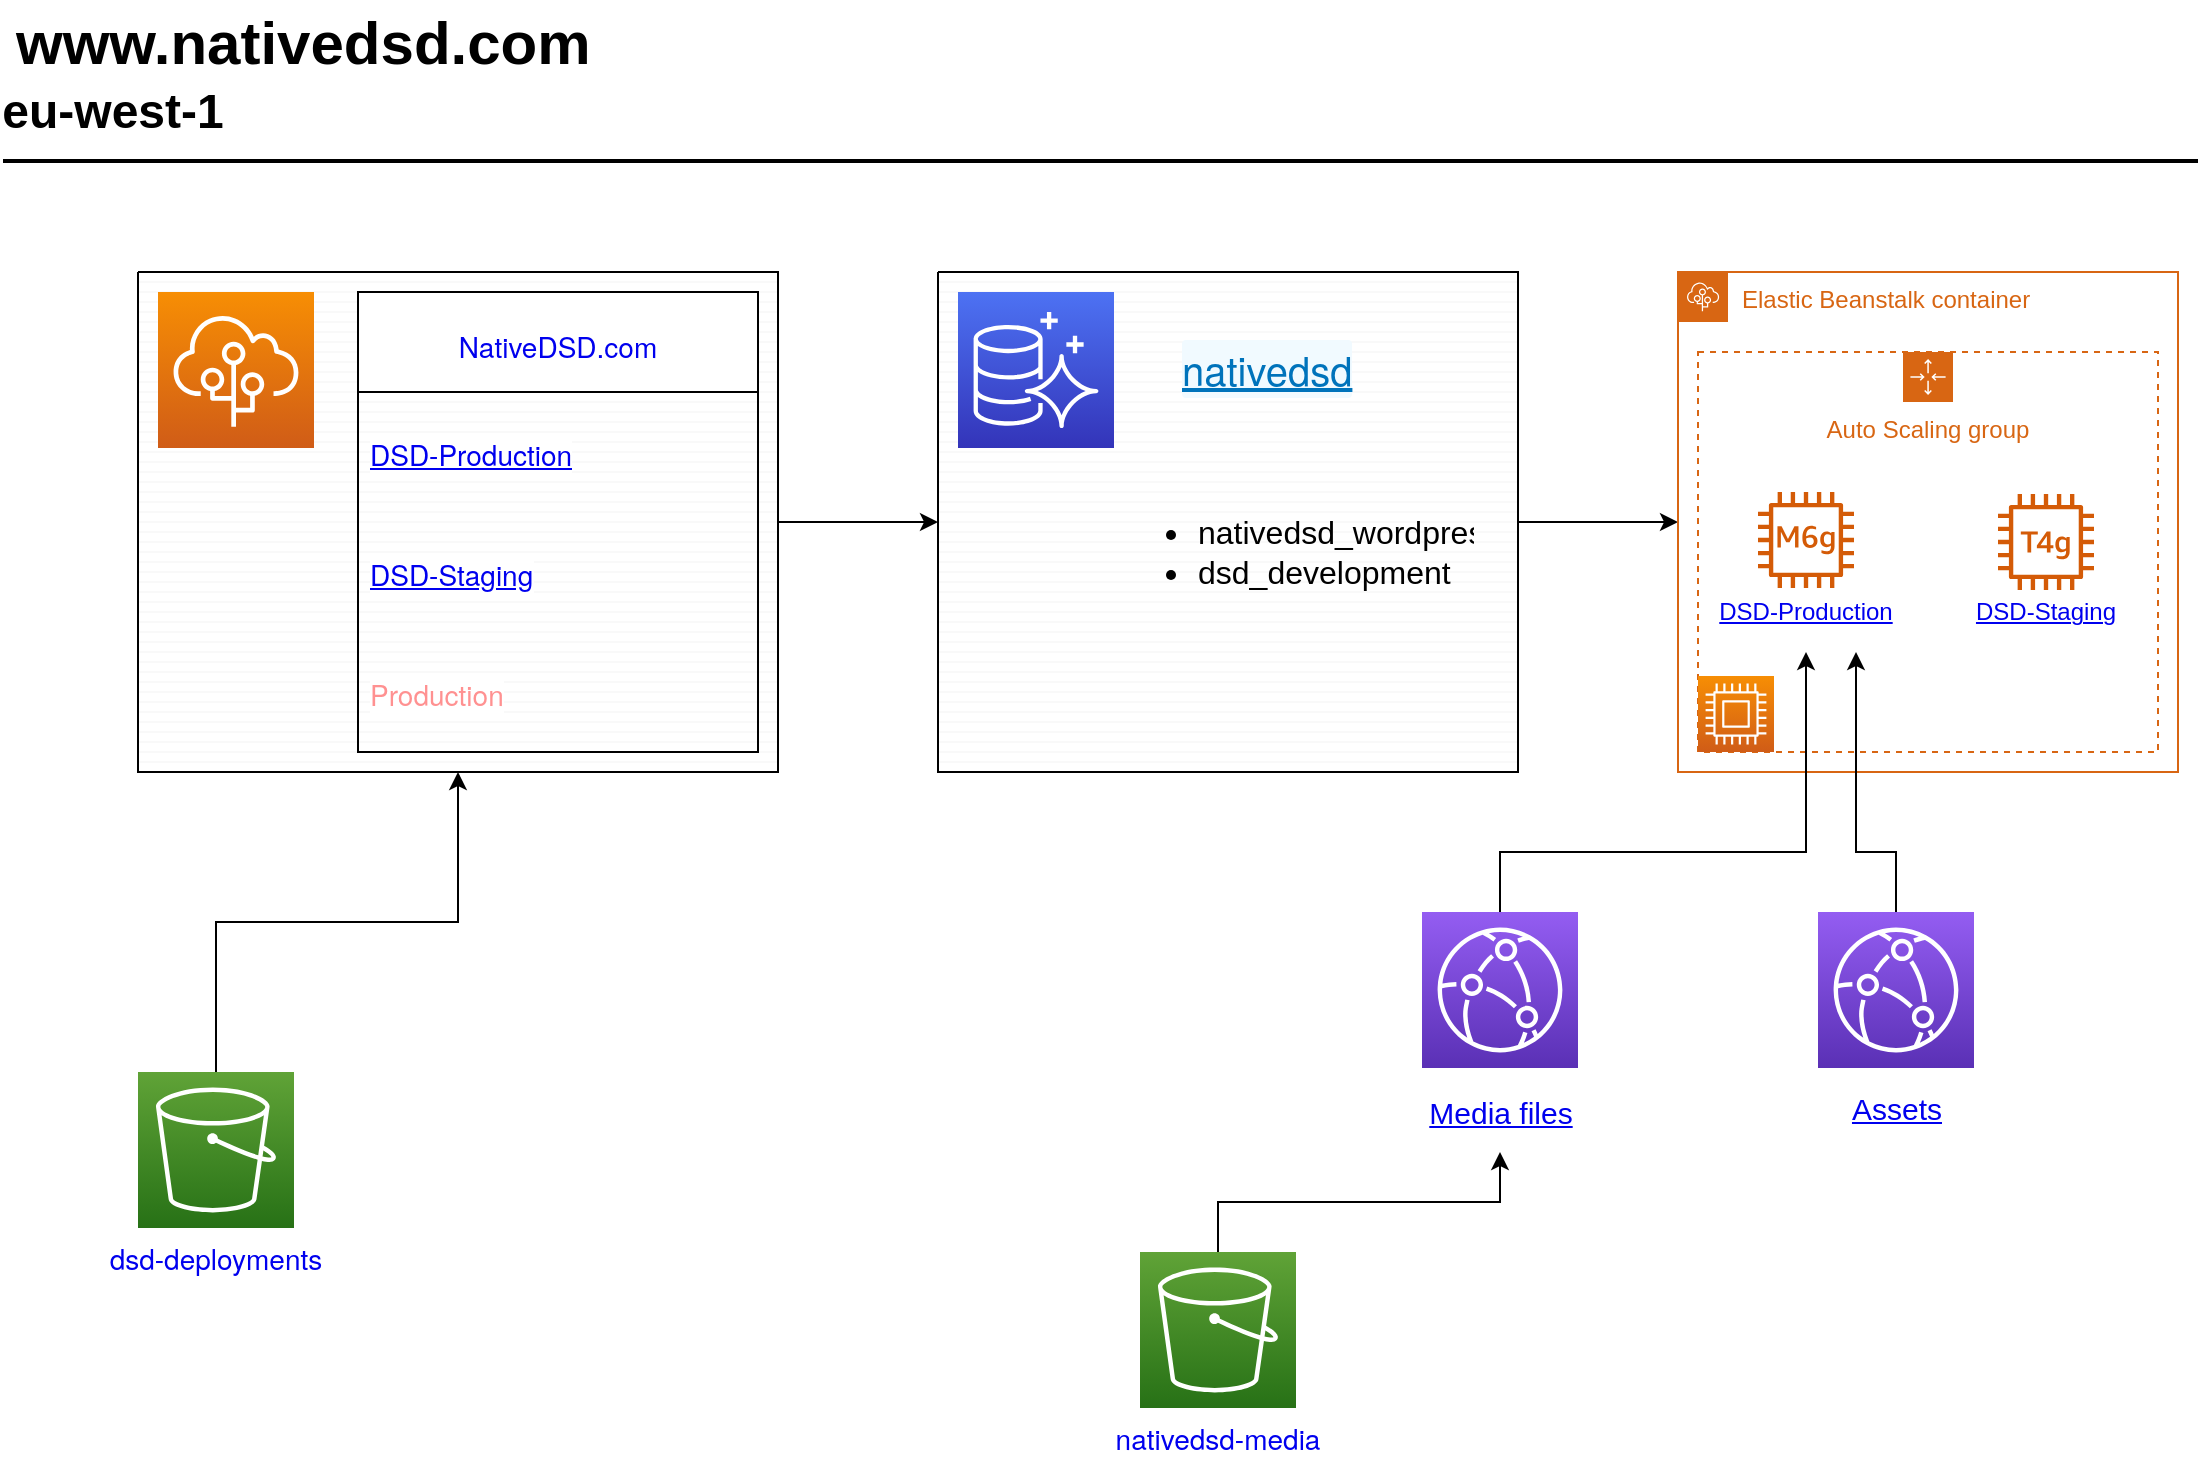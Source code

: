 <mxfile version="21.6.8" type="github" pages="2">
  <diagram id="Ht1M8jgEwFfnCIfOTk4-" name="www.nativedsd.com">
    <mxGraphModel dx="1500" dy="884" grid="1" gridSize="10" guides="1" tooltips="1" connect="1" arrows="1" fold="1" page="1" pageScale="1" pageWidth="1169" pageHeight="827" math="0" shadow="0">
      <root>
        <mxCell id="0" />
        <mxCell id="1" parent="0" />
        <mxCell id="-QjtrjUzRDEMRZ5MF8oH-47" value="www.nativedsd.com" style="text;html=1;resizable=0;points=[];autosize=1;align=left;verticalAlign=top;spacingTop=-4;fontSize=30;fontStyle=1" parent="1" vertex="1">
          <mxGeometry x="56.5" y="64.5" width="310" height="40" as="geometry" />
        </mxCell>
        <mxCell id="SCVMTBWpLvtzJIhz15lM-1" value="" style="line;strokeWidth=2;html=1;fontSize=14;" parent="1" vertex="1">
          <mxGeometry x="52.5" y="139.5" width="1097.5" height="10" as="geometry" />
        </mxCell>
        <mxCell id="eXOmkHMhsEvXN0J38Dkd-18" style="edgeStyle=orthogonalEdgeStyle;rounded=0;orthogonalLoop=1;jettySize=auto;html=1;exitX=1;exitY=0.5;exitDx=0;exitDy=0;exitPerimeter=0;entryX=0;entryY=0.5;entryDx=0;entryDy=0;entryPerimeter=0;" edge="1" parent="1" source="eXOmkHMhsEvXN0J38Dkd-1" target="eXOmkHMhsEvXN0J38Dkd-8">
          <mxGeometry relative="1" as="geometry" />
        </mxCell>
        <mxCell id="eXOmkHMhsEvXN0J38Dkd-1" value="" style="verticalLabelPosition=bottom;verticalAlign=top;html=1;shape=mxgraph.basic.patternFillRect;fillStyle=hor;step=5;fillStrokeWidth=0.2;fillStrokeColor=#dddddd;" vertex="1" parent="1">
          <mxGeometry x="120" y="200" width="320" height="250" as="geometry" />
        </mxCell>
        <mxCell id="eXOmkHMhsEvXN0J38Dkd-2" value="" style="sketch=0;points=[[0,0,0],[0.25,0,0],[0.5,0,0],[0.75,0,0],[1,0,0],[0,1,0],[0.25,1,0],[0.5,1,0],[0.75,1,0],[1,1,0],[0,0.25,0],[0,0.5,0],[0,0.75,0],[1,0.25,0],[1,0.5,0],[1,0.75,0]];outlineConnect=0;fontColor=#232F3E;gradientColor=#F78E04;gradientDirection=north;fillColor=#D05C17;strokeColor=#ffffff;dashed=0;verticalLabelPosition=bottom;verticalAlign=top;align=center;html=1;fontSize=12;fontStyle=0;aspect=fixed;shape=mxgraph.aws4.resourceIcon;resIcon=mxgraph.aws4.elastic_beanstalk;" vertex="1" parent="1">
          <mxGeometry x="130" y="210" width="78" height="78" as="geometry" />
        </mxCell>
        <mxCell id="eXOmkHMhsEvXN0J38Dkd-4" value="&lt;a style=&quot;background-color: rgb(255, 255, 255); border-collapse: separate; border-spacing: 0px; caption-side: top; cursor: auto; direction: ltr; empty-cells: show; font-variant-numeric: normal; font-variant-east-asian: normal; font-variant-alternates: normal; font-stretch: normal; hyphens: none; list-style: outside none disc; tab-size: 8; text-align: left; text-align-last: auto; text-shadow: none; visibility: visible; box-sizing: border-box; font-size: 14px; line-height: var(--font-body-m-line-height-i7xxvv,22px); font-family: &amp;quot;Amazon Ember&amp;quot;, &amp;quot;Helvetica Neue&amp;quot;, Roboto, Arial, sans-serif; -webkit-font-smoothing: inherit; display: inline; text-decoration-line: none; text-decoration-color: transparent; transition-property: color, text-decoration, -webkit-text-decoration; transition-duration: var(--motion-duration-refresh-only-medium-5flen2,165ms);&quot; data-awsui-focus-visible=&quot;true&quot; href=&quot;https://eu-west-1.console.aws.amazon.com/elasticbeanstalk/home?region=eu-west-1#/application/overview?applicationName=NativeDSD.com&quot; class=&quot;awsui_link_4c84z_16m2q_93 awsui_variant-secondary_4c84z_16m2q_140 awsui_font-size-body-m_4c84z_16m2q_414&quot;&gt;NativeDSD.com&lt;/a&gt;" style="swimlane;fontStyle=0;childLayout=stackLayout;horizontal=1;startSize=50;horizontalStack=0;resizeParent=1;resizeParentMax=0;resizeLast=0;collapsible=1;marginBottom=0;whiteSpace=wrap;html=1;fontSize=20;" vertex="1" parent="1">
          <mxGeometry x="230" y="210" width="200" height="230" as="geometry" />
        </mxCell>
        <mxCell id="eXOmkHMhsEvXN0J38Dkd-5" value="&lt;a style=&quot;background-color: rgb(255, 255, 255); border-collapse: separate; border-spacing: 0px; caption-side: top; cursor: pointer; direction: ltr; empty-cells: show; font-variant-numeric: normal; font-variant-east-asian: normal; font-variant-alternates: normal; font-stretch: normal; hyphens: none; list-style: outside none disc; tab-size: 8; text-align-last: auto; text-shadow: none; visibility: visible; box-sizing: border-box; font-size: 14px; line-height: var(--font-body-m-line-height-i7xxvv,22px); font-family: &amp;quot;Amazon Ember&amp;quot;, &amp;quot;Helvetica Neue&amp;quot;, Roboto, Arial, sans-serif; -webkit-font-smoothing: inherit; display: inline; text-decoration-color: currentcolor; transition-property: color, text-decoration, -webkit-text-decoration; transition-duration: var(--motion-duration-refresh-only-medium-5flen2,165ms);&quot; data-awsui-focus-visible=&quot;true&quot; href=&quot;https://eu-west-1.console.aws.amazon.com/elasticbeanstalk/home?region=eu-west-1#/environment/dashboard?environmentId=e-crsmhgcima&quot; class=&quot;awsui_link_4c84z_16m2q_93 awsui_variant-secondary_4c84z_16m2q_140 awsui_font-size-body-m_4c84z_16m2q_414&quot;&gt;DSD-Production&lt;/a&gt;" style="text;strokeColor=none;fillColor=none;align=left;verticalAlign=middle;spacingLeft=4;spacingRight=4;overflow=hidden;points=[[0,0.5],[1,0.5]];portConstraint=eastwest;rotatable=0;whiteSpace=wrap;html=1;" vertex="1" parent="eXOmkHMhsEvXN0J38Dkd-4">
          <mxGeometry y="50" width="200" height="60" as="geometry" />
        </mxCell>
        <mxCell id="eXOmkHMhsEvXN0J38Dkd-6" value="&lt;a style=&quot;background-color: rgb(255, 255, 255); border-collapse: separate; border-spacing: 0px; caption-side: top; cursor: auto; direction: ltr; empty-cells: show; font-variant-numeric: normal; font-variant-east-asian: normal; font-variant-alternates: normal; font-stretch: normal; hyphens: none; list-style: outside none disc; tab-size: 8; text-align-last: auto; text-shadow: none; visibility: visible; box-sizing: border-box; font-size: 14px; line-height: var(--font-body-m-line-height-i7xxvv,22px); font-family: &amp;quot;Amazon Ember&amp;quot;, &amp;quot;Helvetica Neue&amp;quot;, Roboto, Arial, sans-serif; -webkit-font-smoothing: inherit; display: inline; transition-property: color, text-decoration, -webkit-text-decoration; transition-duration: var(--motion-duration-refresh-only-medium-5flen2,165ms);&quot; data-awsui-focus-visible=&quot;true&quot; href=&quot;https://eu-west-1.console.aws.amazon.com/elasticbeanstalk/home?region=eu-west-1#/environment/dashboard?environmentId=e-te2m232mjt&quot; class=&quot;awsui_link_4c84z_16m2q_93 awsui_variant-secondary_4c84z_16m2q_140 awsui_font-size-body-m_4c84z_16m2q_414&quot;&gt;DSD-Staging&lt;/a&gt;" style="text;strokeColor=none;fillColor=none;align=left;verticalAlign=middle;spacingLeft=4;spacingRight=4;overflow=hidden;points=[[0,0.5],[1,0.5]];portConstraint=eastwest;rotatable=0;whiteSpace=wrap;html=1;" vertex="1" parent="eXOmkHMhsEvXN0J38Dkd-4">
          <mxGeometry y="110" width="200" height="60" as="geometry" />
        </mxCell>
        <mxCell id="eXOmkHMhsEvXN0J38Dkd-7" value="&lt;a style=&quot;background-color: rgb(255, 255, 255); border-collapse: separate; border-spacing: 0px; caption-side: top; cursor: auto; direction: ltr; empty-cells: show; font-variant-numeric: normal; font-variant-east-asian: normal; font-variant-alternates: normal; font-stretch: normal; hyphens: none; list-style: outside none disc; tab-size: 8; text-align-last: auto; text-shadow: none; visibility: visible; box-sizing: border-box; font-size: 14px; line-height: var(--font-body-m-line-height-i7xxvv,22px); font-family: &amp;quot;Amazon Ember&amp;quot;, &amp;quot;Helvetica Neue&amp;quot;, Roboto, Arial, sans-serif; -webkit-font-smoothing: inherit; display: inline; text-decoration-line: none; text-decoration-color: transparent; transition-property: color, text-decoration, -webkit-text-decoration; transition-duration: var(--motion-duration-refresh-only-medium-5flen2,165ms);&quot; data-awsui-focus-visible=&quot;true&quot; href=&quot;https://eu-west-1.console.aws.amazon.com/elasticbeanstalk/home?region=eu-west-1#/environment/dashboard?environmentId=e-cm3pduwfi7&quot; class=&quot;awsui_link_4c84z_16m2q_93 awsui_variant-secondary_4c84z_16m2q_140 awsui_font-size-body-m_4c84z_16m2q_414&quot;&gt;&lt;font color=&quot;#ff9191&quot;&gt;Production&lt;/font&gt;&lt;/a&gt;" style="text;strokeColor=none;fillColor=none;align=left;verticalAlign=middle;spacingLeft=4;spacingRight=4;overflow=hidden;points=[[0,0.5],[1,0.5]];portConstraint=eastwest;rotatable=0;whiteSpace=wrap;html=1;" vertex="1" parent="eXOmkHMhsEvXN0J38Dkd-4">
          <mxGeometry y="170" width="200" height="60" as="geometry" />
        </mxCell>
        <mxCell id="eXOmkHMhsEvXN0J38Dkd-31" style="edgeStyle=orthogonalEdgeStyle;rounded=0;orthogonalLoop=1;jettySize=auto;html=1;exitX=1;exitY=0.5;exitDx=0;exitDy=0;exitPerimeter=0;entryX=0;entryY=0.5;entryDx=0;entryDy=0;" edge="1" parent="1" source="eXOmkHMhsEvXN0J38Dkd-8" target="eXOmkHMhsEvXN0J38Dkd-26">
          <mxGeometry relative="1" as="geometry" />
        </mxCell>
        <mxCell id="eXOmkHMhsEvXN0J38Dkd-8" value="" style="verticalLabelPosition=bottom;verticalAlign=top;html=1;shape=mxgraph.basic.patternFillRect;fillStyle=hor;step=5;fillStrokeWidth=0.2;fillStrokeColor=#dddddd;" vertex="1" parent="1">
          <mxGeometry x="520" y="200" width="290" height="250" as="geometry" />
        </mxCell>
        <mxCell id="eXOmkHMhsEvXN0J38Dkd-14" value="" style="sketch=0;points=[[0,0,0],[0.25,0,0],[0.5,0,0],[0.75,0,0],[1,0,0],[0,1,0],[0.25,1,0],[0.5,1,0],[0.75,1,0],[1,1,0],[0,0.25,0],[0,0.5,0],[0,0.75,0],[1,0.25,0],[1,0.5,0],[1,0.75,0]];outlineConnect=0;fontColor=#232F3E;gradientColor=#4D72F3;gradientDirection=north;fillColor=#3334B9;strokeColor=#ffffff;dashed=0;verticalLabelPosition=bottom;verticalAlign=top;align=center;html=1;fontSize=12;fontStyle=0;aspect=fixed;shape=mxgraph.aws4.resourceIcon;resIcon=mxgraph.aws4.aurora;" vertex="1" parent="1">
          <mxGeometry x="530" y="210" width="78" height="78" as="geometry" />
        </mxCell>
        <mxCell id="eXOmkHMhsEvXN0J38Dkd-16" value="&lt;a style=&quot;background-color: rgb(241, 250, 255); border-radius: 2px; color: var(--color-text-link-hover-z15m9s, #0073bb); padding: 0px; text-decoration-line: underline; cursor: pointer; border-collapse: separate; border-spacing: 0px; caption-side: top; direction: ltr; empty-cells: show; font-variant-numeric: normal; font-variant-east-asian: normal; font-variant-alternates: normal; font-stretch: normal; hyphens: none; list-style: outside none disc; tab-size: 8; text-align-last: auto; text-shadow: none; visibility: visible; box-sizing: border-box; font-size: 20px; line-height: var(--font-body-m-line-height-9vkzhc, 22px); font-family: &amp;quot;Amazon Ember&amp;quot;, &amp;quot;Helvetica Neue&amp;quot;, Roboto, Arial, sans-serif; -webkit-font-smoothing: inherit; display: inline; transition-property: color, text-decoration, -webkit-text-decoration; transition-duration: var(--motion-duration-refresh-only-medium-smx8a1, 165ms);&quot; tabindex=&quot;0&quot; role=&quot;button&quot; data-analytics-funnel-value=&quot;link220-1691794979420-6335&quot; aria-labelledby=&quot;&quot; class=&quot;awsui_link_4c84z_144la_93 awsui_variant-secondary_4c84z_144la_140 awsui_font-size-body-m_4c84z_144la_414&quot; data-testid=&quot;database-identifier&quot; data-analytics-type=&quot;eventDetail&quot; data-analytics=&quot;{&amp;quot;eventDetailName&amp;quot;:&amp;quot;DbListTableDbNameColumn&amp;quot;,&amp;quot;role&amp;quot;:&amp;quot;Regional cluster&amp;quot;}&quot; id=&quot;link-self221-1691794979420-311&quot;&gt;nativedsd&lt;/a&gt;" style="text;html=1;strokeColor=none;fillColor=none;align=left;verticalAlign=middle;whiteSpace=wrap;rounded=0;fontSize=20;" vertex="1" parent="1">
          <mxGeometry x="640" y="234" width="100" height="30" as="geometry" />
        </mxCell>
        <mxCell id="eXOmkHMhsEvXN0J38Dkd-17" value="&lt;ul&gt;&lt;li style=&quot;font-size: 16px;&quot;&gt;nativedsd_wordpress&lt;br&gt;&lt;/li&gt;&lt;li style=&quot;font-size: 16px;&quot;&gt;dsd_development&lt;/li&gt;&lt;/ul&gt;" style="text;strokeColor=none;fillColor=none;html=1;whiteSpace=wrap;verticalAlign=middle;overflow=hidden;" vertex="1" parent="1">
          <mxGeometry x="608" y="300" width="180" height="80" as="geometry" />
        </mxCell>
        <mxCell id="eXOmkHMhsEvXN0J38Dkd-25" style="edgeStyle=orthogonalEdgeStyle;rounded=0;orthogonalLoop=1;jettySize=auto;html=1;exitX=0.5;exitY=0;exitDx=0;exitDy=0;exitPerimeter=0;entryX=0.5;entryY=1;entryDx=0;entryDy=0;entryPerimeter=0;" edge="1" parent="1" source="eXOmkHMhsEvXN0J38Dkd-19" target="eXOmkHMhsEvXN0J38Dkd-1">
          <mxGeometry relative="1" as="geometry" />
        </mxCell>
        <mxCell id="eXOmkHMhsEvXN0J38Dkd-19" value="" style="sketch=0;points=[[0,0,0],[0.25,0,0],[0.5,0,0],[0.75,0,0],[1,0,0],[0,1,0],[0.25,1,0],[0.5,1,0],[0.75,1,0],[1,1,0],[0,0.25,0],[0,0.5,0],[0,0.75,0],[1,0.25,0],[1,0.5,0],[1,0.75,0]];outlineConnect=0;fontColor=#232F3E;gradientColor=#60A337;gradientDirection=north;fillColor=#277116;strokeColor=#ffffff;dashed=0;verticalLabelPosition=bottom;verticalAlign=top;align=center;html=1;fontSize=12;fontStyle=0;aspect=fixed;shape=mxgraph.aws4.resourceIcon;resIcon=mxgraph.aws4.s3;" vertex="1" parent="1">
          <mxGeometry x="120" y="600" width="78" height="78" as="geometry" />
        </mxCell>
        <mxCell id="eXOmkHMhsEvXN0J38Dkd-22" value="&lt;a style=&quot;background-color: rgb(255, 255, 255); text-decoration-line: none; font-family: &amp;quot;Amazon Ember&amp;quot;, &amp;quot;Helvetica Neue&amp;quot;, Roboto, Arial, sans-serif; font-size: 14px; text-align: left;&quot; href=&quot;https://s3.console.aws.amazon.com/s3/buckets/dsd-deployments?region=eu-west-1&quot; class=&quot;bucket-name&quot;&gt;dsd-deployments&lt;/a&gt;" style="text;html=1;strokeColor=none;fillColor=none;align=center;verticalAlign=middle;whiteSpace=wrap;rounded=0;" vertex="1" parent="1">
          <mxGeometry x="99" y="678" width="120" height="30" as="geometry" />
        </mxCell>
        <mxCell id="eXOmkHMhsEvXN0J38Dkd-26" value="Elastic Beanstalk container" style="points=[[0,0],[0.25,0],[0.5,0],[0.75,0],[1,0],[1,0.25],[1,0.5],[1,0.75],[1,1],[0.75,1],[0.5,1],[0.25,1],[0,1],[0,0.75],[0,0.5],[0,0.25]];outlineConnect=0;gradientColor=none;html=1;whiteSpace=wrap;fontSize=12;fontStyle=0;container=1;pointerEvents=0;collapsible=0;recursiveResize=0;shape=mxgraph.aws4.group;grIcon=mxgraph.aws4.group_elastic_beanstalk;strokeColor=#D86613;fillColor=none;verticalAlign=top;align=left;spacingLeft=30;fontColor=#D86613;dashed=0;" vertex="1" parent="1">
          <mxGeometry x="890" y="200" width="250" height="250" as="geometry" />
        </mxCell>
        <mxCell id="eXOmkHMhsEvXN0J38Dkd-27" value="Auto Scaling group" style="points=[[0,0],[0.25,0],[0.5,0],[0.75,0],[1,0],[1,0.25],[1,0.5],[1,0.75],[1,1],[0.75,1],[0.5,1],[0.25,1],[0,1],[0,0.75],[0,0.5],[0,0.25]];outlineConnect=0;gradientColor=none;html=1;whiteSpace=wrap;fontSize=12;fontStyle=0;container=1;pointerEvents=0;collapsible=0;recursiveResize=0;shape=mxgraph.aws4.groupCenter;grIcon=mxgraph.aws4.group_auto_scaling_group;grStroke=1;strokeColor=#D86613;fillColor=none;verticalAlign=top;align=center;fontColor=#D86613;dashed=1;spacingTop=25;" vertex="1" parent="eXOmkHMhsEvXN0J38Dkd-26">
          <mxGeometry x="10" y="40" width="230" height="200" as="geometry" />
        </mxCell>
        <mxCell id="eXOmkHMhsEvXN0J38Dkd-28" value="" style="sketch=0;points=[[0,0,0],[0.25,0,0],[0.5,0,0],[0.75,0,0],[1,0,0],[0,1,0],[0.25,1,0],[0.5,1,0],[0.75,1,0],[1,1,0],[0,0.25,0],[0,0.5,0],[0,0.75,0],[1,0.25,0],[1,0.5,0],[1,0.75,0]];outlineConnect=0;fontColor=#232F3E;gradientColor=#F78E04;gradientDirection=north;fillColor=#D05C17;strokeColor=#ffffff;dashed=0;verticalLabelPosition=bottom;verticalAlign=top;align=center;html=1;fontSize=12;fontStyle=0;aspect=fixed;shape=mxgraph.aws4.resourceIcon;resIcon=mxgraph.aws4.compute;" vertex="1" parent="eXOmkHMhsEvXN0J38Dkd-27">
          <mxGeometry y="162" width="38" height="38" as="geometry" />
        </mxCell>
        <mxCell id="eXOmkHMhsEvXN0J38Dkd-29" value="" style="sketch=0;outlineConnect=0;fontColor=#232F3E;gradientColor=none;fillColor=#D45B07;strokeColor=none;dashed=0;verticalLabelPosition=bottom;verticalAlign=top;align=center;html=1;fontSize=12;fontStyle=0;aspect=fixed;pointerEvents=1;shape=mxgraph.aws4.m6g_instance;" vertex="1" parent="eXOmkHMhsEvXN0J38Dkd-27">
          <mxGeometry x="30" y="70" width="48" height="48" as="geometry" />
        </mxCell>
        <mxCell id="eXOmkHMhsEvXN0J38Dkd-30" value="" style="sketch=0;outlineConnect=0;fontColor=#232F3E;gradientColor=none;fillColor=#D45B07;strokeColor=none;dashed=0;verticalLabelPosition=bottom;verticalAlign=top;align=center;html=1;fontSize=12;fontStyle=0;aspect=fixed;pointerEvents=1;shape=mxgraph.aws4.t4g_instance;" vertex="1" parent="eXOmkHMhsEvXN0J38Dkd-27">
          <mxGeometry x="150" y="71" width="48" height="48" as="geometry" />
        </mxCell>
        <UserObject label="DSD-Production" link="https://eu-west-1.console.aws.amazon.com/ec2/home?region=eu-west-1#InstanceDetails:instanceId=i-0a0a4c27cbc996429" id="eXOmkHMhsEvXN0J38Dkd-33">
          <mxCell style="text;html=1;strokeColor=none;fillColor=none;whiteSpace=wrap;align=center;verticalAlign=middle;fontColor=#0000EE;fontStyle=4;" vertex="1" parent="eXOmkHMhsEvXN0J38Dkd-27">
            <mxGeometry x="4" y="110" width="100" height="40" as="geometry" />
          </mxCell>
        </UserObject>
        <UserObject label="DSD-Staging" link="https://eu-west-1.console.aws.amazon.com/ec2/home?region=eu-west-1#InstanceDetails:instanceId=i-00c0c0cfb5246ed2d" id="eXOmkHMhsEvXN0J38Dkd-34">
          <mxCell style="text;html=1;strokeColor=none;fillColor=none;whiteSpace=wrap;align=center;verticalAlign=middle;fontColor=#0000EE;fontStyle=4;" vertex="1" parent="eXOmkHMhsEvXN0J38Dkd-27">
            <mxGeometry x="134" y="110" width="80" height="40" as="geometry" />
          </mxCell>
        </UserObject>
        <mxCell id="eXOmkHMhsEvXN0J38Dkd-35" value="eu-west-1" style="text;strokeColor=none;fillColor=none;html=1;fontSize=24;fontStyle=1;verticalAlign=middle;align=center;" vertex="1" parent="1">
          <mxGeometry x="56.5" y="99.5" width="100" height="40" as="geometry" />
        </mxCell>
        <mxCell id="eXOmkHMhsEvXN0J38Dkd-40" style="edgeStyle=orthogonalEdgeStyle;rounded=0;orthogonalLoop=1;jettySize=auto;html=1;exitX=0.5;exitY=0;exitDx=0;exitDy=0;exitPerimeter=0;" edge="1" parent="1" source="eXOmkHMhsEvXN0J38Dkd-36" target="eXOmkHMhsEvXN0J38Dkd-39">
          <mxGeometry relative="1" as="geometry" />
        </mxCell>
        <mxCell id="eXOmkHMhsEvXN0J38Dkd-36" value="" style="sketch=0;points=[[0,0,0],[0.25,0,0],[0.5,0,0],[0.75,0,0],[1,0,0],[0,1,0],[0.25,1,0],[0.5,1,0],[0.75,1,0],[1,1,0],[0,0.25,0],[0,0.5,0],[0,0.75,0],[1,0.25,0],[1,0.5,0],[1,0.75,0]];outlineConnect=0;fontColor=#232F3E;gradientColor=#60A337;gradientDirection=north;fillColor=#277116;strokeColor=#ffffff;dashed=0;verticalLabelPosition=bottom;verticalAlign=top;align=center;html=1;fontSize=12;fontStyle=0;aspect=fixed;shape=mxgraph.aws4.resourceIcon;resIcon=mxgraph.aws4.s3;" vertex="1" parent="1">
          <mxGeometry x="621" y="690" width="78" height="78" as="geometry" />
        </mxCell>
        <mxCell id="eXOmkHMhsEvXN0J38Dkd-37" value="&lt;a style=&quot;background-color: rgb(255, 255, 255); text-decoration-line: none; font-family: &amp;quot;Amazon Ember&amp;quot;, &amp;quot;Helvetica Neue&amp;quot;, Roboto, Arial, sans-serif; font-size: 14px; text-align: left;&quot; href=&quot;https://s3.console.aws.amazon.com/s3/buckets/nativedsd-media?region=eu-west-1&quot; class=&quot;bucket-name&quot;&gt;nativedsd-media&lt;/a&gt;" style="text;html=1;strokeColor=none;fillColor=none;align=center;verticalAlign=middle;whiteSpace=wrap;rounded=0;" vertex="1" parent="1">
          <mxGeometry x="600" y="768" width="120" height="30" as="geometry" />
        </mxCell>
        <mxCell id="eXOmkHMhsEvXN0J38Dkd-41" style="edgeStyle=orthogonalEdgeStyle;rounded=0;orthogonalLoop=1;jettySize=auto;html=1;exitX=0.5;exitY=0;exitDx=0;exitDy=0;exitPerimeter=0;entryX=0.5;entryY=1;entryDx=0;entryDy=0;" edge="1" parent="1" source="eXOmkHMhsEvXN0J38Dkd-38" target="eXOmkHMhsEvXN0J38Dkd-33">
          <mxGeometry relative="1" as="geometry">
            <Array as="points">
              <mxPoint x="801" y="490" />
              <mxPoint x="954" y="490" />
            </Array>
          </mxGeometry>
        </mxCell>
        <mxCell id="eXOmkHMhsEvXN0J38Dkd-38" value="" style="sketch=0;points=[[0,0,0],[0.25,0,0],[0.5,0,0],[0.75,0,0],[1,0,0],[0,1,0],[0.25,1,0],[0.5,1,0],[0.75,1,0],[1,1,0],[0,0.25,0],[0,0.5,0],[0,0.75,0],[1,0.25,0],[1,0.5,0],[1,0.75,0]];outlineConnect=0;fontColor=#232F3E;gradientColor=#945DF2;gradientDirection=north;fillColor=#5A30B5;strokeColor=#ffffff;dashed=0;verticalLabelPosition=bottom;verticalAlign=top;align=center;html=1;fontSize=12;fontStyle=0;aspect=fixed;shape=mxgraph.aws4.resourceIcon;resIcon=mxgraph.aws4.cloudfront;" vertex="1" parent="1">
          <mxGeometry x="762" y="520" width="78" height="78" as="geometry" />
        </mxCell>
        <UserObject label="Media files" link="https://us-east-1.console.aws.amazon.com/cloudfront/v3/home?region=eu-west-1#/distributions/E209H0S8363BU0" id="eXOmkHMhsEvXN0J38Dkd-39">
          <mxCell style="text;html=1;strokeColor=none;fillColor=none;whiteSpace=wrap;align=center;verticalAlign=middle;fontColor=#0000EE;fontStyle=4;fontSize=15;" vertex="1" parent="1">
            <mxGeometry x="756.5" y="600" width="89" height="40" as="geometry" />
          </mxCell>
        </UserObject>
        <mxCell id="eXOmkHMhsEvXN0J38Dkd-44" style="edgeStyle=orthogonalEdgeStyle;rounded=0;orthogonalLoop=1;jettySize=auto;html=1;exitX=0.5;exitY=0;exitDx=0;exitDy=0;exitPerimeter=0;entryX=0.75;entryY=1;entryDx=0;entryDy=0;" edge="1" parent="1" source="eXOmkHMhsEvXN0J38Dkd-42" target="eXOmkHMhsEvXN0J38Dkd-33">
          <mxGeometry relative="1" as="geometry">
            <Array as="points">
              <mxPoint x="999" y="490" />
              <mxPoint x="979" y="490" />
            </Array>
          </mxGeometry>
        </mxCell>
        <mxCell id="eXOmkHMhsEvXN0J38Dkd-42" value="" style="sketch=0;points=[[0,0,0],[0.25,0,0],[0.5,0,0],[0.75,0,0],[1,0,0],[0,1,0],[0.25,1,0],[0.5,1,0],[0.75,1,0],[1,1,0],[0,0.25,0],[0,0.5,0],[0,0.75,0],[1,0.25,0],[1,0.5,0],[1,0.75,0]];outlineConnect=0;fontColor=#232F3E;gradientColor=#945DF2;gradientDirection=north;fillColor=#5A30B5;strokeColor=#ffffff;dashed=0;verticalLabelPosition=bottom;verticalAlign=top;align=center;html=1;fontSize=12;fontStyle=0;aspect=fixed;shape=mxgraph.aws4.resourceIcon;resIcon=mxgraph.aws4.cloudfront;" vertex="1" parent="1">
          <mxGeometry x="960" y="520" width="78" height="78" as="geometry" />
        </mxCell>
        <UserObject label="Assets" link="https://us-east-1.console.aws.amazon.com/cloudfront/v3/home?region=eu-west-1#/distributions/E15BNSFWWELHEK" id="eXOmkHMhsEvXN0J38Dkd-43">
          <mxCell style="text;html=1;strokeColor=none;fillColor=none;whiteSpace=wrap;align=center;verticalAlign=middle;fontColor=#0000EE;fontStyle=4;fontSize=15;" vertex="1" parent="1">
            <mxGeometry x="954.5" y="598" width="89" height="40" as="geometry" />
          </mxCell>
        </UserObject>
      </root>
    </mxGraphModel>
  </diagram>
  <diagram name="api.nativedsd.com" id="EWDbxmWuAW0LKW5PTRDq">
    <mxGraphModel dx="1500" dy="884" grid="1" gridSize="10" guides="1" tooltips="1" connect="1" arrows="1" fold="1" page="1" pageScale="1" pageWidth="1169" pageHeight="827" math="0" shadow="0">
      <root>
        <mxCell id="IQxRQ3JkhoQPW3_qvAHN-0" />
        <mxCell id="IQxRQ3JkhoQPW3_qvAHN-1" parent="IQxRQ3JkhoQPW3_qvAHN-0" />
        <mxCell id="IQxRQ3JkhoQPW3_qvAHN-2" value="api.nativedsd.com" style="text;html=1;resizable=0;points=[];autosize=1;align=left;verticalAlign=top;spacingTop=-4;fontSize=30;fontStyle=1" vertex="1" parent="IQxRQ3JkhoQPW3_qvAHN-1">
          <mxGeometry x="56.5" y="64.5" width="290" height="40" as="geometry" />
        </mxCell>
        <mxCell id="IQxRQ3JkhoQPW3_qvAHN-3" value="" style="line;strokeWidth=2;html=1;fontSize=14;" vertex="1" parent="IQxRQ3JkhoQPW3_qvAHN-1">
          <mxGeometry x="52.5" y="139.5" width="1097.5" height="10" as="geometry" />
        </mxCell>
        <mxCell id="IQxRQ3JkhoQPW3_qvAHN-5" value="" style="verticalLabelPosition=bottom;verticalAlign=top;html=1;shape=mxgraph.basic.patternFillRect;fillStyle=hor;step=5;fillStrokeWidth=0.2;fillStrokeColor=#dddddd;" vertex="1" parent="IQxRQ3JkhoQPW3_qvAHN-1">
          <mxGeometry x="120" y="200" width="320" height="250" as="geometry" />
        </mxCell>
        <mxCell id="IQxRQ3JkhoQPW3_qvAHN-6" value="" style="sketch=0;points=[[0,0,0],[0.25,0,0],[0.5,0,0],[0.75,0,0],[1,0,0],[0,1,0],[0.25,1,0],[0.5,1,0],[0.75,1,0],[1,1,0],[0,0.25,0],[0,0.5,0],[0,0.75,0],[1,0.25,0],[1,0.5,0],[1,0.75,0]];outlineConnect=0;fontColor=#232F3E;gradientColor=#F78E04;gradientDirection=north;fillColor=#D05C17;strokeColor=#ffffff;dashed=0;verticalLabelPosition=bottom;verticalAlign=top;align=center;html=1;fontSize=12;fontStyle=0;aspect=fixed;shape=mxgraph.aws4.resourceIcon;resIcon=mxgraph.aws4.elastic_beanstalk;" vertex="1" parent="IQxRQ3JkhoQPW3_qvAHN-1">
          <mxGeometry x="130" y="210" width="78" height="78" as="geometry" />
        </mxCell>
        <mxCell id="IQxRQ3JkhoQPW3_qvAHN-7" value="&lt;a style=&quot;background-color: rgb(255, 255, 255); border-collapse: separate; border-spacing: 0px; caption-side: top; cursor: auto; direction: ltr; empty-cells: show; font-variant-numeric: normal; font-variant-east-asian: normal; font-variant-alternates: normal; font-stretch: normal; hyphens: none; list-style: outside none disc; tab-size: 8; text-align: left; text-align-last: auto; text-shadow: none; visibility: visible; box-sizing: border-box; font-size: 20px; line-height: var(--font-body-m-line-height-i7xxvv,22px); font-family: &amp;quot;Amazon Ember&amp;quot;, &amp;quot;Helvetica Neue&amp;quot;, Roboto, Arial, sans-serif; -webkit-font-smoothing: inherit; display: inline; text-decoration-line: none; text-decoration-color: transparent; transition-property: color, text-decoration, -webkit-text-decoration; transition-duration: var(--motion-duration-refresh-only-medium-5flen2,165ms);&quot; data-awsui-focus-visible=&quot;true&quot; href=&quot;https://eu-west-1.console.aws.amazon.com/elasticbeanstalk/home?region=eu-west-1#/application/overview?applicationName=api.nativedsd.com&quot; class=&quot;awsui_link_4c84z_16m2q_93 awsui_variant-secondary_4c84z_16m2q_140 awsui_font-size-body-m_4c84z_16m2q_414&quot;&gt;api.nativedsd.com&lt;/a&gt;" style="swimlane;fontStyle=0;childLayout=stackLayout;horizontal=1;startSize=50;horizontalStack=0;resizeParent=1;resizeParentMax=0;resizeLast=0;collapsible=1;marginBottom=0;whiteSpace=wrap;html=1;fontSize=20;" vertex="1" parent="IQxRQ3JkhoQPW3_qvAHN-1">
          <mxGeometry x="230" y="210" width="200" height="170" as="geometry" />
        </mxCell>
        <mxCell id="IQxRQ3JkhoQPW3_qvAHN-8" value="&lt;a style=&quot;background-color: rgb(255, 255, 255); border-collapse: separate; border-spacing: 0px; caption-side: top; cursor: auto; direction: ltr; empty-cells: show; font-variant-numeric: normal; font-variant-east-asian: normal; font-variant-alternates: normal; font-stretch: normal; hyphens: none; list-style: outside none disc; tab-size: 8; text-align-last: auto; text-shadow: none; visibility: visible; box-sizing: border-box; font-size: 14px; line-height: var(--font-body-m-line-height-i7xxvv,22px); font-family: &amp;quot;Amazon Ember&amp;quot;, &amp;quot;Helvetica Neue&amp;quot;, Roboto, Arial, sans-serif; -webkit-font-smoothing: inherit; display: inline; text-decoration-line: none; text-decoration-color: transparent; transition-property: color, text-decoration, -webkit-text-decoration; transition-duration: var(--motion-duration-refresh-only-medium-5flen2,165ms);&quot; data-awsui-focus-visible=&quot;true&quot; href=&quot;https://eu-west-1.console.aws.amazon.com/elasticbeanstalk/home?region=eu-west-1#/environment/dashboard?applicationName=api.nativedsd.com&amp;amp;environmentId=e-fmmmwcbpaf&quot; class=&quot;awsui_link_4c84z_16m2q_93 awsui_variant-secondary_4c84z_16m2q_140 awsui_font-size-body-m_4c84z_16m2q_414&quot;&gt;dsd-api-production&lt;/a&gt;" style="text;strokeColor=none;fillColor=none;align=left;verticalAlign=middle;spacingLeft=4;spacingRight=4;overflow=hidden;points=[[0,0.5],[1,0.5]];portConstraint=eastwest;rotatable=0;whiteSpace=wrap;html=1;" vertex="1" parent="IQxRQ3JkhoQPW3_qvAHN-7">
          <mxGeometry y="50" width="200" height="60" as="geometry" />
        </mxCell>
        <mxCell id="IQxRQ3JkhoQPW3_qvAHN-10" value="&lt;a style=&quot;background-color: rgb(255, 255, 255); border-collapse: separate; border-spacing: 0px; caption-side: top; cursor: auto; direction: ltr; empty-cells: show; font-variant-numeric: normal; font-variant-east-asian: normal; font-variant-alternates: normal; font-stretch: normal; hyphens: none; list-style: outside none disc; tab-size: 8; text-align-last: auto; text-shadow: none; visibility: visible; box-sizing: border-box; font-size: 14px; line-height: var(--font-body-m-line-height-i7xxvv,22px); font-family: &amp;quot;Amazon Ember&amp;quot;, &amp;quot;Helvetica Neue&amp;quot;, Roboto, Arial, sans-serif; -webkit-font-smoothing: inherit; display: inline; text-decoration-line: none; text-decoration-color: transparent; transition-property: color, text-decoration, -webkit-text-decoration; transition-duration: var(--motion-duration-refresh-only-medium-5flen2,165ms);&quot; data-awsui-focus-visible=&quot;true&quot; href=&quot;https://eu-west-1.console.aws.amazon.com/elasticbeanstalk/home?region=eu-west-1#/environment/dashboard?applicationName=api.nativedsd.com&amp;amp;environmentId=e-ib75x3m3hs&quot; class=&quot;awsui_link_4c84z_16m2q_93 awsui_variant-secondary_4c84z_16m2q_140 awsui_font-size-body-m_4c84z_16m2q_414&quot;&gt;&lt;font color=&quot;#a680b8&quot;&gt;Production-API&lt;/font&gt;&lt;/a&gt;" style="text;strokeColor=none;fillColor=none;align=left;verticalAlign=middle;spacingLeft=4;spacingRight=4;overflow=hidden;points=[[0,0.5],[1,0.5]];portConstraint=eastwest;rotatable=0;whiteSpace=wrap;html=1;" vertex="1" parent="IQxRQ3JkhoQPW3_qvAHN-7">
          <mxGeometry y="110" width="200" height="60" as="geometry" />
        </mxCell>
        <mxCell id="IQxRQ3JkhoQPW3_qvAHN-11" style="edgeStyle=orthogonalEdgeStyle;rounded=0;orthogonalLoop=1;jettySize=auto;html=1;exitX=1;exitY=0.5;exitDx=0;exitDy=0;exitPerimeter=0;entryX=0;entryY=0.5;entryDx=0;entryDy=0;" edge="1" parent="IQxRQ3JkhoQPW3_qvAHN-1" source="IQxRQ3JkhoQPW3_qvAHN-5" target="IQxRQ3JkhoQPW3_qvAHN-19">
          <mxGeometry relative="1" as="geometry">
            <mxPoint x="810" y="325" as="sourcePoint" />
          </mxGeometry>
        </mxCell>
        <mxCell id="IQxRQ3JkhoQPW3_qvAHN-16" style="edgeStyle=orthogonalEdgeStyle;rounded=0;orthogonalLoop=1;jettySize=auto;html=1;exitX=0.5;exitY=0;exitDx=0;exitDy=0;exitPerimeter=0;entryX=0.5;entryY=1;entryDx=0;entryDy=0;entryPerimeter=0;" edge="1" parent="IQxRQ3JkhoQPW3_qvAHN-1" source="IQxRQ3JkhoQPW3_qvAHN-17" target="IQxRQ3JkhoQPW3_qvAHN-5">
          <mxGeometry relative="1" as="geometry" />
        </mxCell>
        <mxCell id="IQxRQ3JkhoQPW3_qvAHN-17" value="" style="sketch=0;points=[[0,0,0],[0.25,0,0],[0.5,0,0],[0.75,0,0],[1,0,0],[0,1,0],[0.25,1,0],[0.5,1,0],[0.75,1,0],[1,1,0],[0,0.25,0],[0,0.5,0],[0,0.75,0],[1,0.25,0],[1,0.5,0],[1,0.75,0]];outlineConnect=0;fontColor=#232F3E;gradientColor=#60A337;gradientDirection=north;fillColor=#277116;strokeColor=#ffffff;dashed=0;verticalLabelPosition=bottom;verticalAlign=top;align=center;html=1;fontSize=12;fontStyle=0;aspect=fixed;shape=mxgraph.aws4.resourceIcon;resIcon=mxgraph.aws4.s3;" vertex="1" parent="IQxRQ3JkhoQPW3_qvAHN-1">
          <mxGeometry x="120" y="600" width="78" height="78" as="geometry" />
        </mxCell>
        <mxCell id="IQxRQ3JkhoQPW3_qvAHN-18" value="&lt;a style=&quot;background-color: rgb(255, 255, 255); text-decoration-line: none; font-family: &amp;quot;Amazon Ember&amp;quot;, &amp;quot;Helvetica Neue&amp;quot;, Roboto, Arial, sans-serif; font-size: 14px; text-align: left;&quot; href=&quot;https://s3.console.aws.amazon.com/s3/buckets/dsd-deployments?region=eu-west-1&quot; class=&quot;bucket-name&quot;&gt;dsd-deployments&lt;/a&gt;" style="text;html=1;strokeColor=none;fillColor=none;align=center;verticalAlign=middle;whiteSpace=wrap;rounded=0;" vertex="1" parent="IQxRQ3JkhoQPW3_qvAHN-1">
          <mxGeometry x="99" y="678" width="120" height="30" as="geometry" />
        </mxCell>
        <mxCell id="IQxRQ3JkhoQPW3_qvAHN-19" value="Elastic Beanstalk container" style="points=[[0,0],[0.25,0],[0.5,0],[0.75,0],[1,0],[1,0.25],[1,0.5],[1,0.75],[1,1],[0.75,1],[0.5,1],[0.25,1],[0,1],[0,0.75],[0,0.5],[0,0.25]];outlineConnect=0;gradientColor=none;html=1;whiteSpace=wrap;fontSize=12;fontStyle=0;container=1;pointerEvents=0;collapsible=0;recursiveResize=0;shape=mxgraph.aws4.group;grIcon=mxgraph.aws4.group_elastic_beanstalk;strokeColor=#D86613;fillColor=none;verticalAlign=top;align=left;spacingLeft=30;fontColor=#D86613;dashed=0;" vertex="1" parent="IQxRQ3JkhoQPW3_qvAHN-1">
          <mxGeometry x="670" y="200" width="290" height="250" as="geometry" />
        </mxCell>
        <mxCell id="IQxRQ3JkhoQPW3_qvAHN-20" value="Auto Scaling group" style="points=[[0,0],[0.25,0],[0.5,0],[0.75,0],[1,0],[1,0.25],[1,0.5],[1,0.75],[1,1],[0.75,1],[0.5,1],[0.25,1],[0,1],[0,0.75],[0,0.5],[0,0.25]];outlineConnect=0;gradientColor=none;html=1;whiteSpace=wrap;fontSize=12;fontStyle=0;container=1;pointerEvents=0;collapsible=0;recursiveResize=0;shape=mxgraph.aws4.groupCenter;grIcon=mxgraph.aws4.group_auto_scaling_group;grStroke=1;strokeColor=#D86613;fillColor=none;verticalAlign=top;align=center;fontColor=#D86613;dashed=1;spacingTop=25;" vertex="1" parent="IQxRQ3JkhoQPW3_qvAHN-19">
          <mxGeometry x="10" y="40" width="270" height="200" as="geometry" />
        </mxCell>
        <mxCell id="IQxRQ3JkhoQPW3_qvAHN-21" value="" style="sketch=0;points=[[0,0,0],[0.25,0,0],[0.5,0,0],[0.75,0,0],[1,0,0],[0,1,0],[0.25,1,0],[0.5,1,0],[0.75,1,0],[1,1,0],[0,0.25,0],[0,0.5,0],[0,0.75,0],[1,0.25,0],[1,0.5,0],[1,0.75,0]];outlineConnect=0;fontColor=#232F3E;gradientColor=#F78E04;gradientDirection=north;fillColor=#D05C17;strokeColor=#ffffff;dashed=0;verticalLabelPosition=bottom;verticalAlign=top;align=center;html=1;fontSize=12;fontStyle=0;aspect=fixed;shape=mxgraph.aws4.resourceIcon;resIcon=mxgraph.aws4.compute;" vertex="1" parent="IQxRQ3JkhoQPW3_qvAHN-20">
          <mxGeometry y="162" width="38" height="38" as="geometry" />
        </mxCell>
        <mxCell id="IQxRQ3JkhoQPW3_qvAHN-23" value="" style="sketch=0;outlineConnect=0;fontColor=#232F3E;gradientColor=none;fillColor=#D45B07;strokeColor=none;dashed=0;verticalLabelPosition=bottom;verticalAlign=top;align=center;html=1;fontSize=12;fontStyle=0;aspect=fixed;pointerEvents=1;shape=mxgraph.aws4.t4g_instance;" vertex="1" parent="IQxRQ3JkhoQPW3_qvAHN-20">
          <mxGeometry x="192" y="71" width="48" height="48" as="geometry" />
        </mxCell>
        <UserObject label="&lt;a href=&quot;https://eu-west-1.console.aws.amazon.com/ec2/home?region=eu-west-1#InstanceDetails:instanceId=i-05f9475e6edd4b611&quot; style=&quot;font-size: 14px;&quot;&gt;dsd-api-production&lt;/a&gt;" id="IQxRQ3JkhoQPW3_qvAHN-24">
          <mxCell style="text;html=1;strokeColor=none;fillColor=none;whiteSpace=wrap;align=center;verticalAlign=middle;fontColor=#0000EE;fontStyle=4;fontSize=14;" vertex="1" parent="IQxRQ3JkhoQPW3_qvAHN-20">
            <mxGeometry x="4" y="110" width="126" height="40" as="geometry" />
          </mxCell>
        </UserObject>
        <UserObject label="&lt;font color=&quot;#a680b8&quot; style=&quot;border-color: var(--border-color); font-size: 14px;&quot;&gt;&lt;a href=&quot;https://eu-west-1.console.aws.amazon.com/ec2/home?region=eu-west-1#InstanceDetails:instanceId=i-04770341ee47c5e14&quot;&gt;Production-API&lt;/a&gt;&lt;/font&gt;" id="IQxRQ3JkhoQPW3_qvAHN-25">
          <mxCell style="text;html=1;strokeColor=none;fillColor=none;whiteSpace=wrap;align=center;verticalAlign=middle;fontColor=#0000EE;fontStyle=4;" vertex="1" parent="IQxRQ3JkhoQPW3_qvAHN-20">
            <mxGeometry x="163" y="110" width="106" height="40" as="geometry" />
          </mxCell>
        </UserObject>
        <mxCell id="yCMX5e4ZtBhfyvoTLAqp-0" value="" style="sketch=0;outlineConnect=0;fontColor=#232F3E;gradientColor=none;fillColor=#D45B07;strokeColor=none;dashed=0;verticalLabelPosition=bottom;verticalAlign=top;align=center;html=1;fontSize=12;fontStyle=0;aspect=fixed;pointerEvents=1;shape=mxgraph.aws4.t4g_instance;" vertex="1" parent="IQxRQ3JkhoQPW3_qvAHN-20">
          <mxGeometry x="30" y="71" width="48" height="48" as="geometry" />
        </mxCell>
        <mxCell id="IQxRQ3JkhoQPW3_qvAHN-26" value="eu-west-1" style="text;strokeColor=none;fillColor=none;html=1;fontSize=24;fontStyle=1;verticalAlign=middle;align=center;" vertex="1" parent="IQxRQ3JkhoQPW3_qvAHN-1">
          <mxGeometry x="56.5" y="99.5" width="100" height="40" as="geometry" />
        </mxCell>
      </root>
    </mxGraphModel>
  </diagram>
</mxfile>
